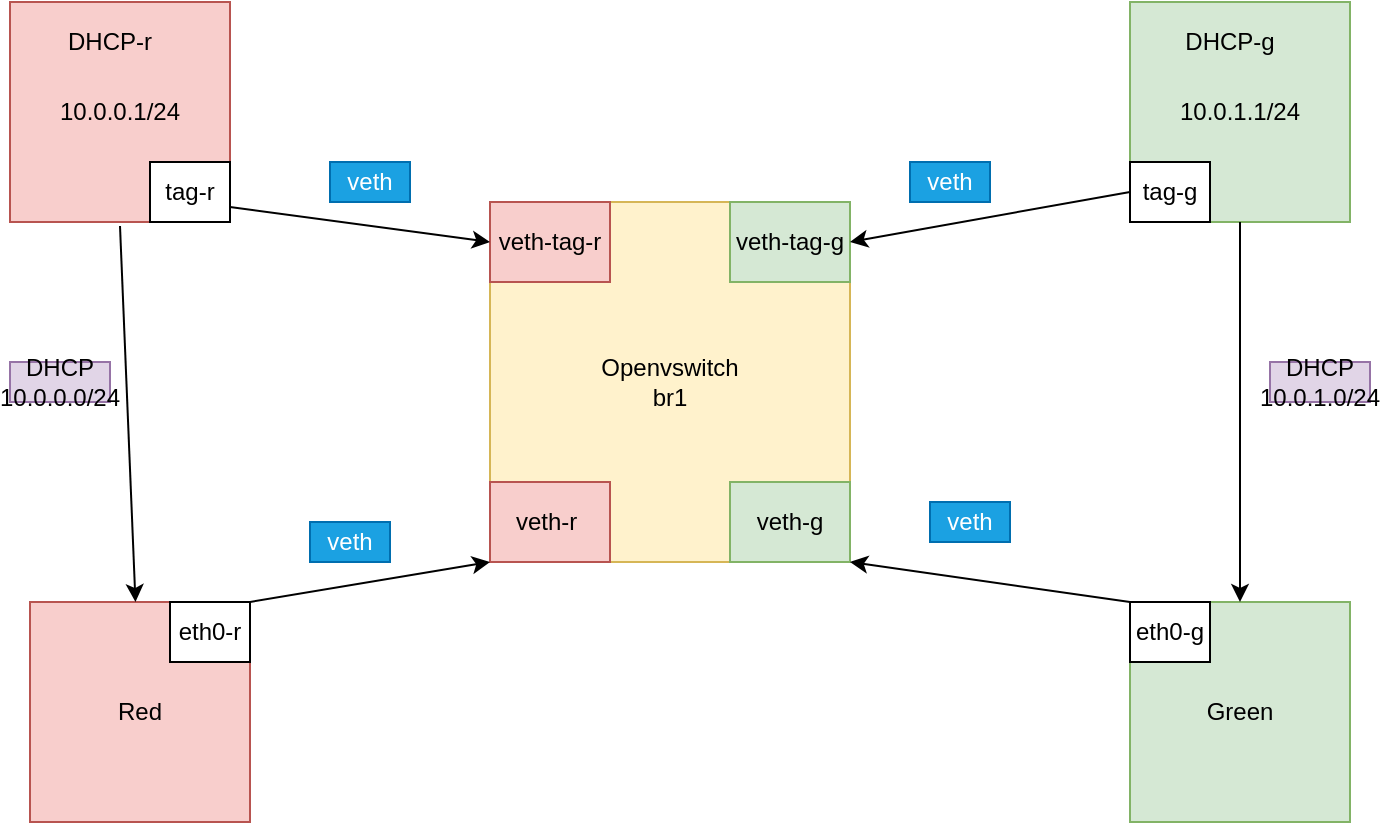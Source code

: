 <mxfile version="13.10.4" type="github">
  <diagram id="uJhRBP3LMf1cZtbwJu1h" name="Page-1">
    <mxGraphModel dx="797" dy="465" grid="1" gridSize="10" guides="1" tooltips="1" connect="1" arrows="1" fold="1" page="1" pageScale="1" pageWidth="850" pageHeight="1100" math="0" shadow="0">
      <root>
        <mxCell id="0" />
        <mxCell id="1" parent="0" />
        <mxCell id="Pvs67Ad_FaqwvnNVK5An-1" value="Openvswitch&lt;br&gt;br1" style="whiteSpace=wrap;html=1;aspect=fixed;fillColor=#fff2cc;strokeColor=#d6b656;" parent="1" vertex="1">
          <mxGeometry x="270" y="120" width="180" height="180" as="geometry" />
        </mxCell>
        <mxCell id="Pvs67Ad_FaqwvnNVK5An-2" value="10.0.0.1/24" style="whiteSpace=wrap;html=1;aspect=fixed;fillColor=#f8cecc;strokeColor=#b85450;" parent="1" vertex="1">
          <mxGeometry x="30" y="20" width="110" height="110" as="geometry" />
        </mxCell>
        <mxCell id="Pvs67Ad_FaqwvnNVK5An-3" value="10.0.1.1/24" style="whiteSpace=wrap;html=1;aspect=fixed;fillColor=#d5e8d4;strokeColor=#82b366;" parent="1" vertex="1">
          <mxGeometry x="590" y="20" width="110" height="110" as="geometry" />
        </mxCell>
        <mxCell id="Pvs67Ad_FaqwvnNVK5An-4" value="Red" style="whiteSpace=wrap;html=1;aspect=fixed;fillColor=#f8cecc;strokeColor=#b85450;" parent="1" vertex="1">
          <mxGeometry x="40" y="320" width="110" height="110" as="geometry" />
        </mxCell>
        <mxCell id="Pvs67Ad_FaqwvnNVK5An-5" value="Green" style="whiteSpace=wrap;html=1;aspect=fixed;fillColor=#d5e8d4;strokeColor=#82b366;" parent="1" vertex="1">
          <mxGeometry x="590" y="320" width="110" height="110" as="geometry" />
        </mxCell>
        <mxCell id="Pvs67Ad_FaqwvnNVK5An-6" value="veth-tag-r&lt;br&gt;" style="rounded=0;whiteSpace=wrap;html=1;fillColor=#f8cecc;strokeColor=#b85450;" parent="1" vertex="1">
          <mxGeometry x="270" y="120" width="60" height="40" as="geometry" />
        </mxCell>
        <mxCell id="Pvs67Ad_FaqwvnNVK5An-7" value="veth-tag-g&lt;br&gt;" style="rounded=0;whiteSpace=wrap;html=1;fillColor=#d5e8d4;strokeColor=#82b366;" parent="1" vertex="1">
          <mxGeometry x="390" y="120" width="60" height="40" as="geometry" />
        </mxCell>
        <mxCell id="Pvs67Ad_FaqwvnNVK5An-8" value="veth-r&amp;nbsp;" style="rounded=0;whiteSpace=wrap;html=1;fillColor=#f8cecc;strokeColor=#b85450;" parent="1" vertex="1">
          <mxGeometry x="270" y="260" width="60" height="40" as="geometry" />
        </mxCell>
        <mxCell id="Pvs67Ad_FaqwvnNVK5An-9" value="veth-g&lt;br&gt;" style="rounded=0;whiteSpace=wrap;html=1;fillColor=#d5e8d4;strokeColor=#82b366;" parent="1" vertex="1">
          <mxGeometry x="390" y="260" width="60" height="40" as="geometry" />
        </mxCell>
        <mxCell id="Pvs67Ad_FaqwvnNVK5An-10" value="tag-r" style="rounded=0;whiteSpace=wrap;html=1;" parent="1" vertex="1">
          <mxGeometry x="100" y="100" width="40" height="30" as="geometry" />
        </mxCell>
        <mxCell id="Pvs67Ad_FaqwvnNVK5An-11" value="DHCP-r" style="text;html=1;strokeColor=none;fillColor=none;align=center;verticalAlign=middle;whiteSpace=wrap;rounded=0;" parent="1" vertex="1">
          <mxGeometry x="50" y="30" width="60" height="20" as="geometry" />
        </mxCell>
        <mxCell id="Pvs67Ad_FaqwvnNVK5An-12" value="tag-g" style="rounded=0;whiteSpace=wrap;html=1;" parent="1" vertex="1">
          <mxGeometry x="590" y="100" width="40" height="30" as="geometry" />
        </mxCell>
        <mxCell id="Pvs67Ad_FaqwvnNVK5An-13" value="DHCP-g" style="text;html=1;strokeColor=none;fillColor=none;align=center;verticalAlign=middle;whiteSpace=wrap;rounded=0;" parent="1" vertex="1">
          <mxGeometry x="610" y="30" width="60" height="20" as="geometry" />
        </mxCell>
        <mxCell id="Pvs67Ad_FaqwvnNVK5An-14" value="" style="endArrow=classic;html=1;exitX=1;exitY=0.75;exitDx=0;exitDy=0;entryX=0;entryY=0.5;entryDx=0;entryDy=0;" parent="1" source="Pvs67Ad_FaqwvnNVK5An-10" target="Pvs67Ad_FaqwvnNVK5An-6" edge="1">
          <mxGeometry width="50" height="50" relative="1" as="geometry">
            <mxPoint x="390" y="230" as="sourcePoint" />
            <mxPoint x="440" y="180" as="targetPoint" />
          </mxGeometry>
        </mxCell>
        <mxCell id="Pvs67Ad_FaqwvnNVK5An-15" value="" style="endArrow=classic;html=1;exitX=0;exitY=0.5;exitDx=0;exitDy=0;entryX=1;entryY=0.5;entryDx=0;entryDy=0;" parent="1" source="Pvs67Ad_FaqwvnNVK5An-12" target="Pvs67Ad_FaqwvnNVK5An-7" edge="1">
          <mxGeometry width="50" height="50" relative="1" as="geometry">
            <mxPoint x="390" y="230" as="sourcePoint" />
            <mxPoint x="440" y="180" as="targetPoint" />
          </mxGeometry>
        </mxCell>
        <mxCell id="Pvs67Ad_FaqwvnNVK5An-16" value="eth0-r&lt;span style=&quot;color: rgba(0 , 0 , 0 , 0) ; font-family: monospace ; font-size: 0px&quot;&gt;%3CmxGraphModel%3E%3Croot%3E%3CmxCell%20id%3D%220%22%2F%3E%3CmxCell%20id%3D%221%22%20parent%3D%220%22%2F%3E%3CmxCell%20id%3D%222%22%20value%3D%22tag-r%22%20style%3D%22rounded%3D0%3BwhiteSpace%3Dwrap%3Bhtml%3D1%3B%22%20vertex%3D%221%22%20parent%3D%221%22%3E%3CmxGeometry%20x%3D%22100%22%20y%3D%22100%22%20width%3D%2240%22%20height%3D%2230%22%20as%3D%22geometry%22%2F%3E%3C%2FmxCell%3E%3C%2Froot%3E%3C%2FmxGraphModel%3E&lt;/span&gt;" style="rounded=0;whiteSpace=wrap;html=1;" parent="1" vertex="1">
          <mxGeometry x="110" y="320" width="40" height="30" as="geometry" />
        </mxCell>
        <mxCell id="Pvs67Ad_FaqwvnNVK5An-17" value="eth0-g" style="rounded=0;whiteSpace=wrap;html=1;" parent="1" vertex="1">
          <mxGeometry x="590" y="320" width="40" height="30" as="geometry" />
        </mxCell>
        <mxCell id="Pvs67Ad_FaqwvnNVK5An-18" value="" style="endArrow=classic;html=1;exitX=1;exitY=0;exitDx=0;exitDy=0;entryX=0;entryY=1;entryDx=0;entryDy=0;" parent="1" source="Pvs67Ad_FaqwvnNVK5An-16" target="Pvs67Ad_FaqwvnNVK5An-8" edge="1">
          <mxGeometry width="50" height="50" relative="1" as="geometry">
            <mxPoint x="390" y="230" as="sourcePoint" />
            <mxPoint x="440" y="180" as="targetPoint" />
          </mxGeometry>
        </mxCell>
        <mxCell id="Pvs67Ad_FaqwvnNVK5An-19" value="" style="endArrow=classic;html=1;exitX=0;exitY=0;exitDx=0;exitDy=0;entryX=1;entryY=1;entryDx=0;entryDy=0;" parent="1" source="Pvs67Ad_FaqwvnNVK5An-17" target="Pvs67Ad_FaqwvnNVK5An-9" edge="1">
          <mxGeometry width="50" height="50" relative="1" as="geometry">
            <mxPoint x="390" y="230" as="sourcePoint" />
            <mxPoint x="440" y="180" as="targetPoint" />
          </mxGeometry>
        </mxCell>
        <mxCell id="Pvs67Ad_FaqwvnNVK5An-20" value="veth" style="text;html=1;strokeColor=#006EAF;fillColor=#1ba1e2;align=center;verticalAlign=middle;whiteSpace=wrap;rounded=0;fontColor=#ffffff;" parent="1" vertex="1">
          <mxGeometry x="180" y="280" width="40" height="20" as="geometry" />
        </mxCell>
        <mxCell id="Pvs67Ad_FaqwvnNVK5An-21" value="veth" style="text;html=1;strokeColor=#006EAF;fillColor=#1ba1e2;align=center;verticalAlign=middle;whiteSpace=wrap;rounded=0;fontColor=#ffffff;" parent="1" vertex="1">
          <mxGeometry x="190" y="100" width="40" height="20" as="geometry" />
        </mxCell>
        <mxCell id="Pvs67Ad_FaqwvnNVK5An-22" value="veth" style="text;html=1;strokeColor=#006EAF;fillColor=#1ba1e2;align=center;verticalAlign=middle;whiteSpace=wrap;rounded=0;fontColor=#ffffff;" parent="1" vertex="1">
          <mxGeometry x="480" y="100" width="40" height="20" as="geometry" />
        </mxCell>
        <mxCell id="Pvs67Ad_FaqwvnNVK5An-23" value="veth" style="text;html=1;strokeColor=#006EAF;fillColor=#1ba1e2;align=center;verticalAlign=middle;whiteSpace=wrap;rounded=0;fontColor=#ffffff;" parent="1" vertex="1">
          <mxGeometry x="490" y="270" width="40" height="20" as="geometry" />
        </mxCell>
        <mxCell id="tFN932Vd_jGFJwlhrkU--1" value="" style="endArrow=classic;html=1;" edge="1" parent="1" target="Pvs67Ad_FaqwvnNVK5An-4">
          <mxGeometry width="50" height="50" relative="1" as="geometry">
            <mxPoint x="85" y="132" as="sourcePoint" />
            <mxPoint x="430" y="220" as="targetPoint" />
          </mxGeometry>
        </mxCell>
        <mxCell id="tFN932Vd_jGFJwlhrkU--2" value="DHCP&lt;br&gt;10.0.0.0/24" style="text;html=1;strokeColor=#9673a6;fillColor=#e1d5e7;align=center;verticalAlign=middle;whiteSpace=wrap;rounded=0;" vertex="1" parent="1">
          <mxGeometry x="30" y="200" width="50" height="20" as="geometry" />
        </mxCell>
        <mxCell id="tFN932Vd_jGFJwlhrkU--4" value="DHCP&lt;br&gt;10.0.1.0/24" style="text;html=1;strokeColor=#9673a6;fillColor=#e1d5e7;align=center;verticalAlign=middle;whiteSpace=wrap;rounded=0;" vertex="1" parent="1">
          <mxGeometry x="660" y="200" width="50" height="20" as="geometry" />
        </mxCell>
        <mxCell id="tFN932Vd_jGFJwlhrkU--5" value="" style="endArrow=classic;html=1;exitX=0.5;exitY=1;exitDx=0;exitDy=0;entryX=0.5;entryY=0;entryDx=0;entryDy=0;" edge="1" parent="1" source="Pvs67Ad_FaqwvnNVK5An-3" target="Pvs67Ad_FaqwvnNVK5An-5">
          <mxGeometry width="50" height="50" relative="1" as="geometry">
            <mxPoint x="380" y="260" as="sourcePoint" />
            <mxPoint x="430" y="210" as="targetPoint" />
          </mxGeometry>
        </mxCell>
      </root>
    </mxGraphModel>
  </diagram>
</mxfile>
